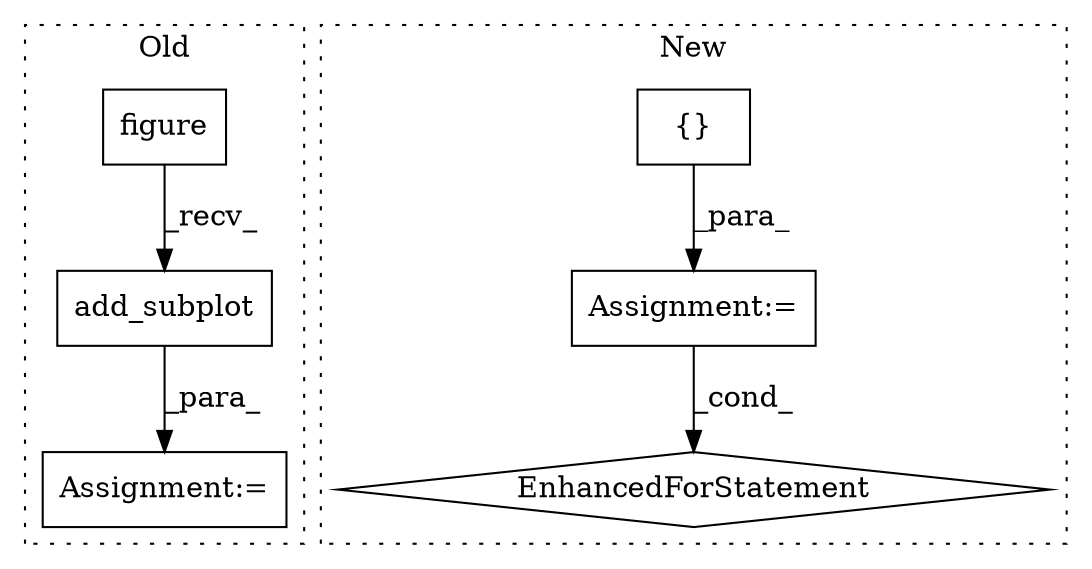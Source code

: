 digraph G {
subgraph cluster0 {
1 [label="add_subplot" a="32" s="31010,31025" l="12,1" shape="box"];
3 [label="Assignment:=" a="7" s="31005" l="1" shape="box"];
5 [label="figure" a="32" s="30889" l="8" shape="box"];
label = "Old";
style="dotted";
}
subgraph cluster1 {
2 [label="EnhancedForStatement" a="70" s="30875,30999" l="64,2" shape="diamond"];
4 [label="Assignment:=" a="7" s="30875,30999" l="64,2" shape="box"];
6 [label="{}" a="4" s="30975,30997" l="1,1" shape="box"];
label = "New";
style="dotted";
}
1 -> 3 [label="_para_"];
4 -> 2 [label="_cond_"];
5 -> 1 [label="_recv_"];
6 -> 4 [label="_para_"];
}
